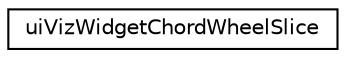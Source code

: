 digraph "Graphical Class Hierarchy"
{
 // LATEX_PDF_SIZE
  edge [fontname="Helvetica",fontsize="10",labelfontname="Helvetica",labelfontsize="10"];
  node [fontname="Helvetica",fontsize="10",shape=record];
  rankdir="LR";
  Node0 [label="uiVizWidgetChordWheelSlice",height=0.2,width=0.4,color="black", fillcolor="white", style="filled",URL="$classuiVizWidgetChordWheelSlice.html",tooltip=" "];
}
